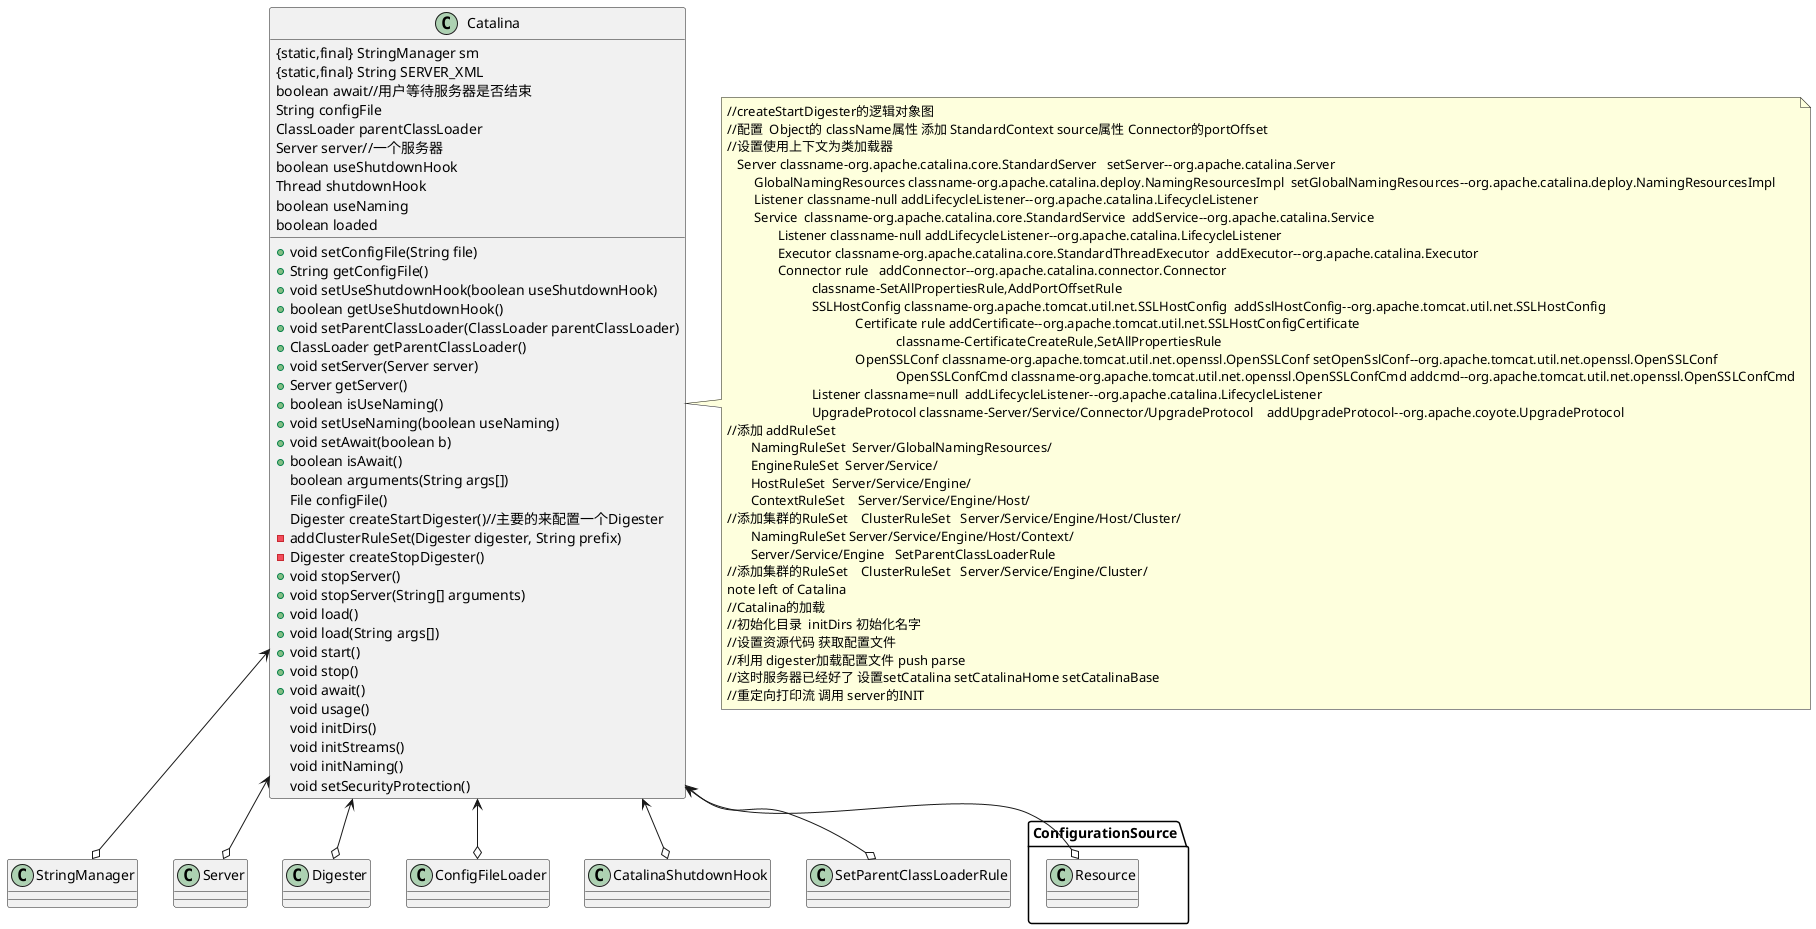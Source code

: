 @startuml
class Catalina{
   {static,final} StringManager sm
   {static,final} String SERVER_XML
   boolean await//用户等待服务器是否结束
   String configFile
   ClassLoader parentClassLoader
   Server server//一个服务器
   boolean useShutdownHook
   Thread shutdownHook
   boolean useNaming
   boolean loaded
 + void setConfigFile(String file)
 + String getConfigFile()
 + void setUseShutdownHook(boolean useShutdownHook)
 + boolean getUseShutdownHook()
 + void setParentClassLoader(ClassLoader parentClassLoader)
 + ClassLoader getParentClassLoader()
 + void setServer(Server server)
 + Server getServer()
 + boolean isUseNaming()
 + void setUseNaming(boolean useNaming)
 + void setAwait(boolean b)
 + boolean isAwait()
   boolean arguments(String args[])
   File configFile()
   Digester createStartDigester()//主要的来配置一个Digester
 - addClusterRuleSet(Digester digester, String prefix)
 - Digester createStopDigester()
 + void stopServer()
 + void stopServer(String[] arguments)
 + void load()
 + void load(String args[])
 + void start()
 + void stop()
 + void await()
   void usage()
   void initDirs()
   void initStreams()
   void initNaming()
   void setSecurityProtection()
}
note right of Catalina
//createStartDigester的逻辑对象图
//配置  Object的 className属性 添加 StandardContext source属性 Connector的portOffset
//设置使用上下文为类加载器
   Server classname-org.apache.catalina.core.StandardServer   setServer--org.apache.catalina.Server
        GlobalNamingResources classname-org.apache.catalina.deploy.NamingResourcesImpl  setGlobalNamingResources--org.apache.catalina.deploy.NamingResourcesImpl
        Listener classname-null addLifecycleListener--org.apache.catalina.LifecycleListener
        Service  classname-org.apache.catalina.core.StandardService  addService--org.apache.catalina.Service
               Listener classname-null addLifecycleListener--org.apache.catalina.LifecycleListener
               Executor classname-org.apache.catalina.core.StandardThreadExecutor  addExecutor--org.apache.catalina.Executor
               Connector rule   addConnector--org.apache.catalina.connector.Connector
                         classname-SetAllPropertiesRule,AddPortOffsetRule
                         SSLHostConfig classname-org.apache.tomcat.util.net.SSLHostConfig  addSslHostConfig--org.apache.tomcat.util.net.SSLHostConfig
                                      Certificate rule addCertificate--org.apache.tomcat.util.net.SSLHostConfigCertificate
                                                  classname-CertificateCreateRule,SetAllPropertiesRule
                                      OpenSSLConf classname-org.apache.tomcat.util.net.openssl.OpenSSLConf setOpenSslConf--org.apache.tomcat.util.net.openssl.OpenSSLConf
                                                  OpenSSLConfCmd classname-org.apache.tomcat.util.net.openssl.OpenSSLConfCmd addcmd--org.apache.tomcat.util.net.openssl.OpenSSLConfCmd
                         Listener classname=null  addLifecycleListener--org.apache.catalina.LifecycleListener
                         UpgradeProtocol classname-Server/Service/Connector/UpgradeProtocol    addUpgradeProtocol--org.apache.coyote.UpgradeProtocol
//添加 addRuleSet
       NamingRuleSet  Server/GlobalNamingResources/
       EngineRuleSet  Server/Service/
       HostRuleSet  Server/Service/Engine/
       ContextRuleSet    Server/Service/Engine/Host/
//添加集群的RuleSet    ClusterRuleSet   Server/Service/Engine/Host/Cluster/
       NamingRuleSet Server/Service/Engine/Host/Context/
       Server/Service/Engine   SetParentClassLoaderRule
//添加集群的RuleSet    ClusterRuleSet   Server/Service/Engine/Cluster/
note left of Catalina
//Catalina的加载
//初始化目录  initDirs 初始化名字
//设置资源代码 获取配置文件
//利用 digester加载配置文件 push parse
//这时服务器已经好了 设置setCatalina setCatalinaHome setCatalinaBase
//重定向打印流 调用 server的INIT
end note
Catalina <--o StringManager
Catalina <--o Server
Catalina <--o Digester
Catalina <--o ConfigFileLoader
Catalina <--o ConfigurationSource.Resource
Catalina <--o CatalinaShutdownHook
Catalina <--o SetParentClassLoaderRule
@enduml